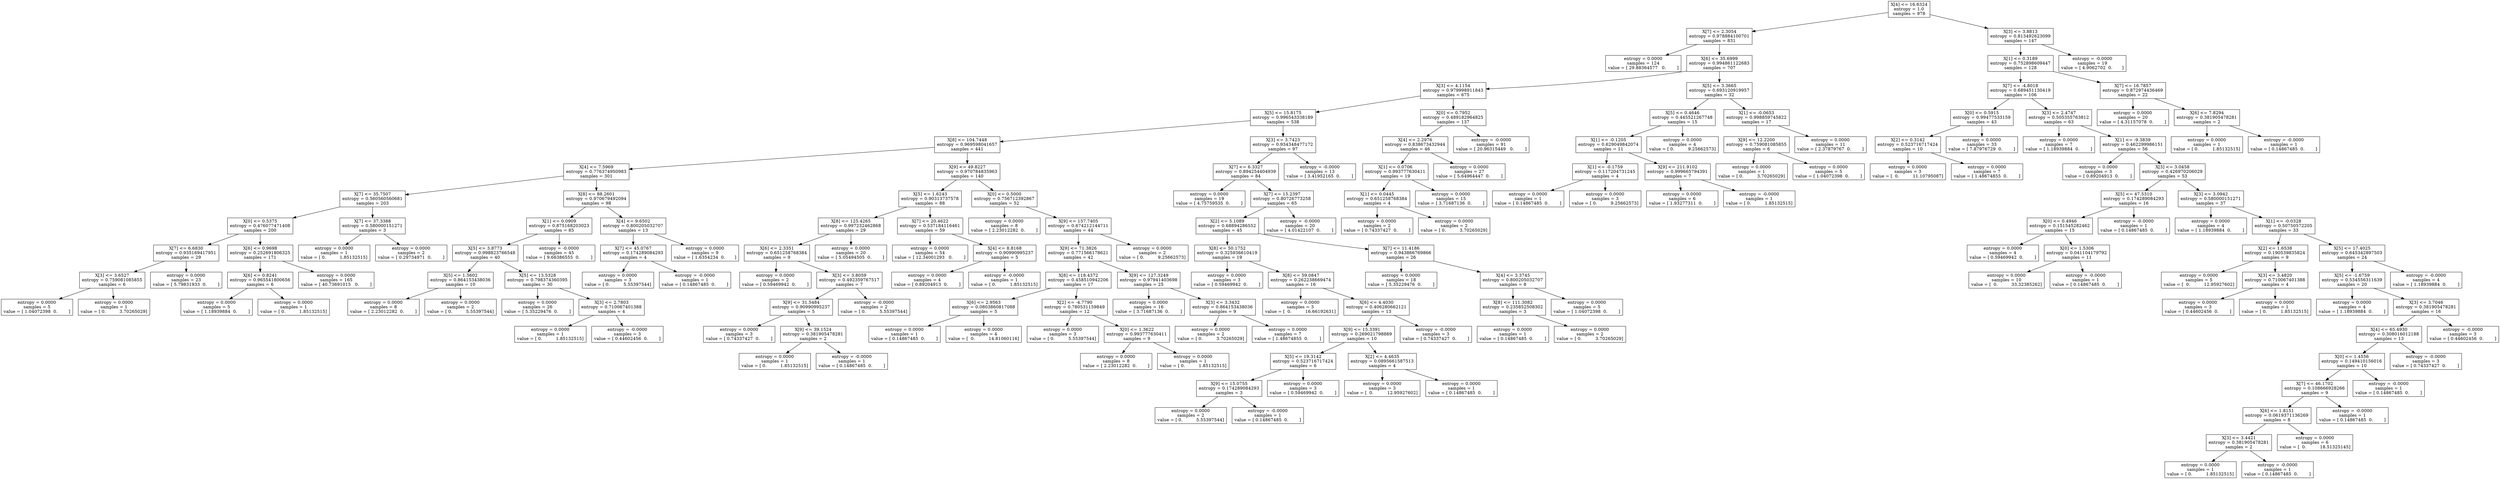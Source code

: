 digraph Tree {
0 [label="X[4] <= 16.6324\nentropy = 1.0\nsamples = 978", shape="box"] ;
1 [label="X[7] <= 2.3054\nentropy = 0.978884100701\nsamples = 831", shape="box"] ;
0 -> 1 ;
2 [label="entropy = 0.0000\nsamples = 124\nvalue = [ 29.88364577   0.        ]", shape="box"] ;
1 -> 2 ;
3 [label="X[6] <= 35.6999\nentropy = 0.994861122683\nsamples = 707", shape="box"] ;
1 -> 3 ;
4 [label="X[3] <= 4.1154\nentropy = 0.979998911843\nsamples = 675", shape="box"] ;
3 -> 4 ;
5 [label="X[5] <= 15.8175\nentropy = 0.996543338189\nsamples = 538", shape="box"] ;
4 -> 5 ;
6 [label="X[8] <= 104.7448\nentropy = 0.969598041657\nsamples = 441", shape="box"] ;
5 -> 6 ;
7 [label="X[4] <= 7.5969\nentropy = 0.776374950983\nsamples = 301", shape="box"] ;
6 -> 7 ;
8 [label="X[7] <= 35.7507\nentropy = 0.560560560681\nsamples = 203", shape="box"] ;
7 -> 8 ;
9 [label="X[0] <= 0.5375\nentropy = 0.476077471408\nsamples = 200", shape="box"] ;
8 -> 9 ;
10 [label="X[7] <= 6.6830\nentropy = 0.935169417951\nsamples = 29", shape="box"] ;
9 -> 10 ;
11 [label="X[3] <= 3.6527\nentropy = 0.759081085855\nsamples = 6", shape="box"] ;
10 -> 11 ;
12 [label="entropy = 0.0000\nsamples = 5\nvalue = [ 1.04072398  0.        ]", shape="box"] ;
11 -> 12 ;
13 [label="entropy = 0.0000\nsamples = 1\nvalue = [ 0.          3.70265029]", shape="box"] ;
11 -> 13 ;
14 [label="entropy = 0.0000\nsamples = 23\nvalue = [ 5.79831933  0.        ]", shape="box"] ;
10 -> 14 ;
15 [label="X[6] <= 0.9698\nentropy = 0.252691806325\nsamples = 171", shape="box"] ;
9 -> 15 ;
16 [label="X[6] <= 0.8241\nentropy = 0.965541800656\nsamples = 6", shape="box"] ;
15 -> 16 ;
17 [label="entropy = 0.0000\nsamples = 5\nvalue = [ 1.18939884  0.        ]", shape="box"] ;
16 -> 17 ;
18 [label="entropy = 0.0000\nsamples = 1\nvalue = [ 0.          1.85132515]", shape="box"] ;
16 -> 18 ;
19 [label="entropy = 0.0000\nsamples = 165\nvalue = [ 40.73691015   0.        ]", shape="box"] ;
15 -> 19 ;
20 [label="X[7] <= 37.3388\nentropy = 0.580000151271\nsamples = 3", shape="box"] ;
8 -> 20 ;
21 [label="entropy = 0.0000\nsamples = 1\nvalue = [ 0.          1.85132515]", shape="box"] ;
20 -> 21 ;
22 [label="entropy = 0.0000\nsamples = 2\nvalue = [ 0.29734971  0.        ]", shape="box"] ;
20 -> 22 ;
23 [label="X[8] <= 88.2601\nentropy = 0.970679492094\nsamples = 98", shape="box"] ;
7 -> 23 ;
24 [label="X[1] <= 0.0909\nentropy = 0.875168203023\nsamples = 85", shape="box"] ;
23 -> 24 ;
25 [label="X[5] <= 3.8773\nentropy = 0.998823766548\nsamples = 40", shape="box"] ;
24 -> 25 ;
26 [label="X[5] <= 1.5602\nentropy = 0.864153438036\nsamples = 10", shape="box"] ;
25 -> 26 ;
27 [label="entropy = 0.0000\nsamples = 8\nvalue = [ 2.23012282  0.        ]", shape="box"] ;
26 -> 27 ;
28 [label="entropy = 0.0000\nsamples = 2\nvalue = [ 0.          5.55397544]", shape="box"] ;
26 -> 28 ;
29 [label="X[5] <= 13.5328\nentropy = 0.798374360395\nsamples = 30", shape="box"] ;
25 -> 29 ;
30 [label="entropy = 0.0000\nsamples = 26\nvalue = [ 5.35229476  0.        ]", shape="box"] ;
29 -> 30 ;
31 [label="X[3] <= 2.7803\nentropy = 0.710067401388\nsamples = 4", shape="box"] ;
29 -> 31 ;
32 [label="entropy = 0.0000\nsamples = 1\nvalue = [ 0.          1.85132515]", shape="box"] ;
31 -> 32 ;
33 [label="entropy = -0.0000\nsamples = 3\nvalue = [ 0.44602456  0.        ]", shape="box"] ;
31 -> 33 ;
34 [label="entropy = -0.0000\nsamples = 45\nvalue = [ 9.66386555  0.        ]", shape="box"] ;
24 -> 34 ;
35 [label="X[4] <= 9.6502\nentropy = 0.800205032707\nsamples = 13", shape="box"] ;
23 -> 35 ;
36 [label="X[7] <= 45.0767\nentropy = 0.174289084293\nsamples = 4", shape="box"] ;
35 -> 36 ;
37 [label="entropy = 0.0000\nsamples = 3\nvalue = [ 0.          5.55397544]", shape="box"] ;
36 -> 37 ;
38 [label="entropy = -0.0000\nsamples = 1\nvalue = [ 0.14867485  0.        ]", shape="box"] ;
36 -> 38 ;
39 [label="entropy = 0.0000\nsamples = 9\nvalue = [ 1.6354234  0.       ]", shape="box"] ;
35 -> 39 ;
40 [label="X[9] <= 49.8227\nentropy = 0.970784835963\nsamples = 140", shape="box"] ;
6 -> 40 ;
41 [label="X[5] <= 1.6243\nentropy = 0.90313737578\nsamples = 88", shape="box"] ;
40 -> 41 ;
42 [label="X[8] <= 125.4265\nentropy = 0.997232462868\nsamples = 29", shape="box"] ;
41 -> 42 ;
43 [label="X[6] <= 2.3351\nentropy = 0.651258768384\nsamples = 9", shape="box"] ;
42 -> 43 ;
44 [label="entropy = 0.0000\nsamples = 2\nvalue = [ 0.59469942  0.        ]", shape="box"] ;
43 -> 44 ;
45 [label="X[3] <= 3.8059\nentropy = 0.492359767517\nsamples = 7", shape="box"] ;
43 -> 45 ;
46 [label="X[9] <= 31.5484\nentropy = 0.90990995237\nsamples = 5", shape="box"] ;
45 -> 46 ;
47 [label="entropy = 0.0000\nsamples = 3\nvalue = [ 0.74337427  0.        ]", shape="box"] ;
46 -> 47 ;
48 [label="X[9] <= 39.1524\nentropy = 0.381905478281\nsamples = 2", shape="box"] ;
46 -> 48 ;
49 [label="entropy = 0.0000\nsamples = 1\nvalue = [ 0.          1.85132515]", shape="box"] ;
48 -> 49 ;
50 [label="entropy = -0.0000\nsamples = 1\nvalue = [ 0.14867485  0.        ]", shape="box"] ;
48 -> 50 ;
51 [label="entropy = -0.0000\nsamples = 2\nvalue = [ 0.          5.55397544]", shape="box"] ;
45 -> 51 ;
52 [label="entropy = 0.0000\nsamples = 20\nvalue = [ 5.05494505  0.        ]", shape="box"] ;
42 -> 52 ;
53 [label="X[7] <= 20.4622\nentropy = 0.537184116461\nsamples = 59", shape="box"] ;
41 -> 53 ;
54 [label="entropy = 0.0000\nsamples = 54\nvalue = [ 12.34001293   0.        ]", shape="box"] ;
53 -> 54 ;
55 [label="X[4] <= 8.8168\nentropy = 0.90990995237\nsamples = 5", shape="box"] ;
53 -> 55 ;
56 [label="entropy = 0.0000\nsamples = 4\nvalue = [ 0.89204913  0.        ]", shape="box"] ;
55 -> 56 ;
57 [label="entropy = -0.0000\nsamples = 1\nvalue = [ 0.          1.85132515]", shape="box"] ;
55 -> 57 ;
58 [label="X[0] <= 0.5000\nentropy = 0.756712392867\nsamples = 52", shape="box"] ;
40 -> 58 ;
59 [label="entropy = 0.0000\nsamples = 8\nvalue = [ 2.23012282  0.        ]", shape="box"] ;
58 -> 59 ;
60 [label="X[9] <= 157.7405\nentropy = 0.674212144711\nsamples = 44", shape="box"] ;
58 -> 60 ;
61 [label="X[9] <= 71.3826\nentropy = 0.771566178621\nsamples = 42", shape="box"] ;
60 -> 61 ;
62 [label="X[8] <= 118.4372\nentropy = 0.458510942206\nsamples = 17", shape="box"] ;
61 -> 62 ;
63 [label="X[6] <= 2.9563\nentropy = 0.0803860817088\nsamples = 5", shape="box"] ;
62 -> 63 ;
64 [label="entropy = 0.0000\nsamples = 1\nvalue = [ 0.14867485  0.        ]", shape="box"] ;
63 -> 64 ;
65 [label="entropy = 0.0000\nsamples = 4\nvalue = [  0.          14.81060116]", shape="box"] ;
63 -> 65 ;
66 [label="X[2] <= -4.7790\nentropy = 0.780531159849\nsamples = 12", shape="box"] ;
62 -> 66 ;
67 [label="entropy = 0.0000\nsamples = 3\nvalue = [ 0.          5.55397544]", shape="box"] ;
66 -> 67 ;
68 [label="X[0] <= 1.3622\nentropy = 0.993777630411\nsamples = 9", shape="box"] ;
66 -> 68 ;
69 [label="entropy = 0.0000\nsamples = 8\nvalue = [ 2.23012282  0.        ]", shape="box"] ;
68 -> 69 ;
70 [label="entropy = 0.0000\nsamples = 1\nvalue = [ 0.          1.85132515]", shape="box"] ;
68 -> 70 ;
71 [label="X[9] <= 127.3249\nentropy = 0.97941403698\nsamples = 25", shape="box"] ;
61 -> 71 ;
72 [label="entropy = 0.0000\nsamples = 16\nvalue = [ 3.71687136  0.        ]", shape="box"] ;
71 -> 72 ;
73 [label="X[3] <= 3.3432\nentropy = 0.864153438036\nsamples = 9", shape="box"] ;
71 -> 73 ;
74 [label="entropy = 0.0000\nsamples = 2\nvalue = [ 0.          3.70265029]", shape="box"] ;
73 -> 74 ;
75 [label="entropy = 0.0000\nsamples = 7\nvalue = [ 1.48674855  0.        ]", shape="box"] ;
73 -> 75 ;
76 [label="entropy = 0.0000\nsamples = 2\nvalue = [ 0.          9.25662573]", shape="box"] ;
60 -> 76 ;
77 [label="X[3] <= 3.7423\nentropy = 0.934348477172\nsamples = 97", shape="box"] ;
5 -> 77 ;
78 [label="X[7] <= 6.3327\nentropy = 0.894254404939\nsamples = 84", shape="box"] ;
77 -> 78 ;
79 [label="entropy = 0.0000\nsamples = 19\nvalue = [ 4.75759535  0.        ]", shape="box"] ;
78 -> 79 ;
80 [label="X[7] <= 15.2397\nentropy = 0.80726773258\nsamples = 65", shape="box"] ;
78 -> 80 ;
81 [label="X[2] <= 5.1089\nentropy = 0.68894286552\nsamples = 45", shape="box"] ;
80 -> 81 ;
82 [label="X[8] <= 50.1752\nentropy = 0.325936610419\nsamples = 19", shape="box"] ;
81 -> 82 ;
83 [label="entropy = 0.0000\nsamples = 3\nvalue = [ 0.59469942  0.        ]", shape="box"] ;
82 -> 83 ;
84 [label="X[8] <= 59.0847\nentropy = 0.262238669474\nsamples = 16", shape="box"] ;
82 -> 84 ;
85 [label="entropy = 0.0000\nsamples = 3\nvalue = [  0.          16.66192631]", shape="box"] ;
84 -> 85 ;
86 [label="X[6] <= 4.4030\nentropy = 0.406280662121\nsamples = 13", shape="box"] ;
84 -> 86 ;
87 [label="X[9] <= 15.3391\nentropy = 0.269021798889\nsamples = 10", shape="box"] ;
86 -> 87 ;
88 [label="X[5] <= 19.3142\nentropy = 0.523716717424\nsamples = 6", shape="box"] ;
87 -> 88 ;
89 [label="X[9] <= 15.0755\nentropy = 0.174289084293\nsamples = 3", shape="box"] ;
88 -> 89 ;
90 [label="entropy = 0.0000\nsamples = 2\nvalue = [ 0.          5.55397544]", shape="box"] ;
89 -> 90 ;
91 [label="entropy = -0.0000\nsamples = 1\nvalue = [ 0.14867485  0.        ]", shape="box"] ;
89 -> 91 ;
92 [label="entropy = 0.0000\nsamples = 3\nvalue = [ 0.59469942  0.        ]", shape="box"] ;
88 -> 92 ;
93 [label="X[2] <= 4.4635\nentropy = 0.0895661587513\nsamples = 4", shape="box"] ;
87 -> 93 ;
94 [label="entropy = 0.0000\nsamples = 3\nvalue = [  0.          12.95927602]", shape="box"] ;
93 -> 94 ;
95 [label="entropy = 0.0000\nsamples = 1\nvalue = [ 0.14867485  0.        ]", shape="box"] ;
93 -> 95 ;
96 [label="entropy = -0.0000\nsamples = 3\nvalue = [ 0.74337427  0.        ]", shape="box"] ;
86 -> 96 ;
97 [label="X[7] <= 11.4186\nentropy = 0.943866769866\nsamples = 26", shape="box"] ;
81 -> 97 ;
98 [label="entropy = 0.0000\nsamples = 18\nvalue = [ 5.35229476  0.        ]", shape="box"] ;
97 -> 98 ;
99 [label="X[4] <= 3.3745\nentropy = 0.800205032707\nsamples = 8", shape="box"] ;
97 -> 99 ;
100 [label="X[8] <= 111.3082\nentropy = 0.235852508302\nsamples = 3", shape="box"] ;
99 -> 100 ;
101 [label="entropy = 0.0000\nsamples = 1\nvalue = [ 0.14867485  0.        ]", shape="box"] ;
100 -> 101 ;
102 [label="entropy = 0.0000\nsamples = 2\nvalue = [ 0.          3.70265029]", shape="box"] ;
100 -> 102 ;
103 [label="entropy = 0.0000\nsamples = 5\nvalue = [ 1.04072398  0.        ]", shape="box"] ;
99 -> 103 ;
104 [label="entropy = -0.0000\nsamples = 20\nvalue = [ 4.01422107  0.        ]", shape="box"] ;
80 -> 104 ;
105 [label="entropy = -0.0000\nsamples = 13\nvalue = [ 3.41952165  0.        ]", shape="box"] ;
77 -> 105 ;
106 [label="X[0] <= 0.7952\nentropy = 0.489182964825\nsamples = 137", shape="box"] ;
4 -> 106 ;
107 [label="X[4] <= 2.2976\nentropy = 0.838673432944\nsamples = 46", shape="box"] ;
106 -> 107 ;
108 [label="X[1] <= 0.0706\nentropy = 0.993777630411\nsamples = 19", shape="box"] ;
107 -> 108 ;
109 [label="X[1] <= 0.0445\nentropy = 0.651258768384\nsamples = 4", shape="box"] ;
108 -> 109 ;
110 [label="entropy = 0.0000\nsamples = 2\nvalue = [ 0.74337427  0.        ]", shape="box"] ;
109 -> 110 ;
111 [label="entropy = 0.0000\nsamples = 2\nvalue = [ 0.          3.70265029]", shape="box"] ;
109 -> 111 ;
112 [label="entropy = 0.0000\nsamples = 15\nvalue = [ 3.71687136  0.        ]", shape="box"] ;
108 -> 112 ;
113 [label="entropy = 0.0000\nsamples = 27\nvalue = [ 5.64964447  0.        ]", shape="box"] ;
107 -> 113 ;
114 [label="entropy = -0.0000\nsamples = 91\nvalue = [ 20.96315449   0.        ]", shape="box"] ;
106 -> 114 ;
115 [label="X[5] <= 3.3665\nentropy = 0.693120919957\nsamples = 32", shape="box"] ;
3 -> 115 ;
116 [label="X[5] <= 0.4646\nentropy = 0.445521267748\nsamples = 15", shape="box"] ;
115 -> 116 ;
117 [label="X[1] <= -0.1205\nentropy = 0.629049842074\nsamples = 11", shape="box"] ;
116 -> 117 ;
118 [label="X[1] <= -0.1759\nentropy = 0.117204731245\nsamples = 4", shape="box"] ;
117 -> 118 ;
119 [label="entropy = 0.0000\nsamples = 1\nvalue = [ 0.14867485  0.        ]", shape="box"] ;
118 -> 119 ;
120 [label="entropy = 0.0000\nsamples = 3\nvalue = [ 0.          9.25662573]", shape="box"] ;
118 -> 120 ;
121 [label="X[9] <= 211.9102\nentropy = 0.999665794391\nsamples = 7", shape="box"] ;
117 -> 121 ;
122 [label="entropy = 0.0000\nsamples = 6\nvalue = [ 1.93277311  0.        ]", shape="box"] ;
121 -> 122 ;
123 [label="entropy = -0.0000\nsamples = 1\nvalue = [ 0.          1.85132515]", shape="box"] ;
121 -> 123 ;
124 [label="entropy = 0.0000\nsamples = 4\nvalue = [ 0.          9.25662573]", shape="box"] ;
116 -> 124 ;
125 [label="X[1] <= -0.0653\nentropy = 0.998859745822\nsamples = 17", shape="box"] ;
115 -> 125 ;
126 [label="X[9] <= 12.2200\nentropy = 0.759081085855\nsamples = 6", shape="box"] ;
125 -> 126 ;
127 [label="entropy = 0.0000\nsamples = 1\nvalue = [ 0.          3.70265029]", shape="box"] ;
126 -> 127 ;
128 [label="entropy = 0.0000\nsamples = 5\nvalue = [ 1.04072398  0.        ]", shape="box"] ;
126 -> 128 ;
129 [label="entropy = 0.0000\nsamples = 11\nvalue = [ 2.37879767  0.        ]", shape="box"] ;
125 -> 129 ;
130 [label="X[3] <= 3.8813\nentropy = 0.813492623099\nsamples = 147", shape="box"] ;
0 -> 130 ;
131 [label="X[1] <= 0.3189\nentropy = 0.752898609447\nsamples = 128", shape="box"] ;
130 -> 131 ;
132 [label="X[7] <= -4.8018\nentropy = 0.689451130419\nsamples = 106", shape="box"] ;
131 -> 132 ;
133 [label="X[0] <= 0.5915\nentropy = 0.99477533159\nsamples = 43", shape="box"] ;
132 -> 133 ;
134 [label="X[2] <= 0.3142\nentropy = 0.523716717424\nsamples = 10", shape="box"] ;
133 -> 134 ;
135 [label="entropy = 0.0000\nsamples = 3\nvalue = [  0.          11.10795087]", shape="box"] ;
134 -> 135 ;
136 [label="entropy = 0.0000\nsamples = 7\nvalue = [ 1.48674855  0.        ]", shape="box"] ;
134 -> 136 ;
137 [label="entropy = 0.0000\nsamples = 33\nvalue = [ 7.87976729  0.        ]", shape="box"] ;
133 -> 137 ;
138 [label="X[3] <= 2.4747\nentropy = 0.505355763812\nsamples = 63", shape="box"] ;
132 -> 138 ;
139 [label="entropy = 0.0000\nsamples = 7\nvalue = [ 1.18939884  0.        ]", shape="box"] ;
138 -> 139 ;
140 [label="X[1] <= -9.3839\nentropy = 0.462299986151\nsamples = 56", shape="box"] ;
138 -> 140 ;
141 [label="entropy = 0.0000\nsamples = 3\nvalue = [ 0.89204913  0.        ]", shape="box"] ;
140 -> 141 ;
142 [label="X[3] <= 3.0458\nentropy = 0.426970206029\nsamples = 53", shape="box"] ;
140 -> 142 ;
143 [label="X[5] <= 47.5310\nentropy = 0.174289084293\nsamples = 16", shape="box"] ;
142 -> 143 ;
144 [label="X[0] <= 0.4946\nentropy = 0.151545282462\nsamples = 15", shape="box"] ;
143 -> 144 ;
145 [label="entropy = 0.0000\nsamples = 4\nvalue = [ 0.59469942  0.        ]", shape="box"] ;
144 -> 145 ;
146 [label="X[0] <= 1.5306\nentropy = 0.041104179792\nsamples = 11", shape="box"] ;
144 -> 146 ;
147 [label="entropy = 0.0000\nsamples = 10\nvalue = [  0.          33.32385262]", shape="box"] ;
146 -> 147 ;
148 [label="entropy = -0.0000\nsamples = 1\nvalue = [ 0.14867485  0.        ]", shape="box"] ;
146 -> 148 ;
149 [label="entropy = -0.0000\nsamples = 1\nvalue = [ 0.14867485  0.        ]", shape="box"] ;
143 -> 149 ;
150 [label="X[3] <= 3.0942\nentropy = 0.580000151271\nsamples = 37", shape="box"] ;
142 -> 150 ;
151 [label="entropy = 0.0000\nsamples = 4\nvalue = [ 1.18939884  0.        ]", shape="box"] ;
150 -> 151 ;
152 [label="X[1] <= -0.0328\nentropy = 0.50750572205\nsamples = 33", shape="box"] ;
150 -> 152 ;
153 [label="X[2] <= 1.6538\nentropy = 0.190539835824\nsamples = 9", shape="box"] ;
152 -> 153 ;
154 [label="entropy = 0.0000\nsamples = 5\nvalue = [  0.          12.95927602]", shape="box"] ;
153 -> 154 ;
155 [label="X[3] <= 3.4820\nentropy = 0.710067401388\nsamples = 4", shape="box"] ;
153 -> 155 ;
156 [label="entropy = 0.0000\nsamples = 3\nvalue = [ 0.44602456  0.        ]", shape="box"] ;
155 -> 156 ;
157 [label="entropy = 0.0000\nsamples = 1\nvalue = [ 0.          1.85132515]", shape="box"] ;
155 -> 157 ;
158 [label="X[5] <= 17.4025\nentropy = 0.645342897503\nsamples = 24", shape="box"] ;
152 -> 158 ;
159 [label="X[5] <= -1.6759\nentropy = 0.534556311639\nsamples = 20", shape="box"] ;
158 -> 159 ;
160 [label="entropy = 0.0000\nsamples = 4\nvalue = [ 1.18939884  0.        ]", shape="box"] ;
159 -> 160 ;
161 [label="X[3] <= 3.7046\nentropy = 0.381905478281\nsamples = 16", shape="box"] ;
159 -> 161 ;
162 [label="X[4] <= 65.4930\nentropy = 0.308016012188\nsamples = 13", shape="box"] ;
161 -> 162 ;
163 [label="X[0] <= 1.4556\nentropy = 0.149410156016\nsamples = 10", shape="box"] ;
162 -> 163 ;
164 [label="X[7] <= 46.1702\nentropy = 0.108666928266\nsamples = 9", shape="box"] ;
163 -> 164 ;
165 [label="X[6] <= 1.8151\nentropy = 0.0619371136269\nsamples = 8", shape="box"] ;
164 -> 165 ;
166 [label="X[3] <= 3.4421\nentropy = 0.381905478281\nsamples = 2", shape="box"] ;
165 -> 166 ;
167 [label="entropy = 0.0000\nsamples = 1\nvalue = [ 0.          1.85132515]", shape="box"] ;
166 -> 167 ;
168 [label="entropy = -0.0000\nsamples = 1\nvalue = [ 0.14867485  0.        ]", shape="box"] ;
166 -> 168 ;
169 [label="entropy = 0.0000\nsamples = 6\nvalue = [  0.          18.51325145]", shape="box"] ;
165 -> 169 ;
170 [label="entropy = -0.0000\nsamples = 1\nvalue = [ 0.14867485  0.        ]", shape="box"] ;
164 -> 170 ;
171 [label="entropy = -0.0000\nsamples = 1\nvalue = [ 0.14867485  0.        ]", shape="box"] ;
163 -> 171 ;
172 [label="entropy = -0.0000\nsamples = 3\nvalue = [ 0.74337427  0.        ]", shape="box"] ;
162 -> 172 ;
173 [label="entropy = -0.0000\nsamples = 3\nvalue = [ 0.44602456  0.        ]", shape="box"] ;
161 -> 173 ;
174 [label="entropy = -0.0000\nsamples = 4\nvalue = [ 1.18939884  0.        ]", shape="box"] ;
158 -> 174 ;
175 [label="X[7] <= 16.7857\nentropy = 0.872974436469\nsamples = 22", shape="box"] ;
131 -> 175 ;
176 [label="entropy = 0.0000\nsamples = 20\nvalue = [ 4.31157078  0.        ]", shape="box"] ;
175 -> 176 ;
177 [label="X[6] <= 7.8294\nentropy = 0.381905478281\nsamples = 2", shape="box"] ;
175 -> 177 ;
178 [label="entropy = 0.0000\nsamples = 1\nvalue = [ 0.          1.85132515]", shape="box"] ;
177 -> 178 ;
179 [label="entropy = -0.0000\nsamples = 1\nvalue = [ 0.14867485  0.        ]", shape="box"] ;
177 -> 179 ;
180 [label="entropy = -0.0000\nsamples = 19\nvalue = [ 4.9062702  0.       ]", shape="box"] ;
130 -> 180 ;
}